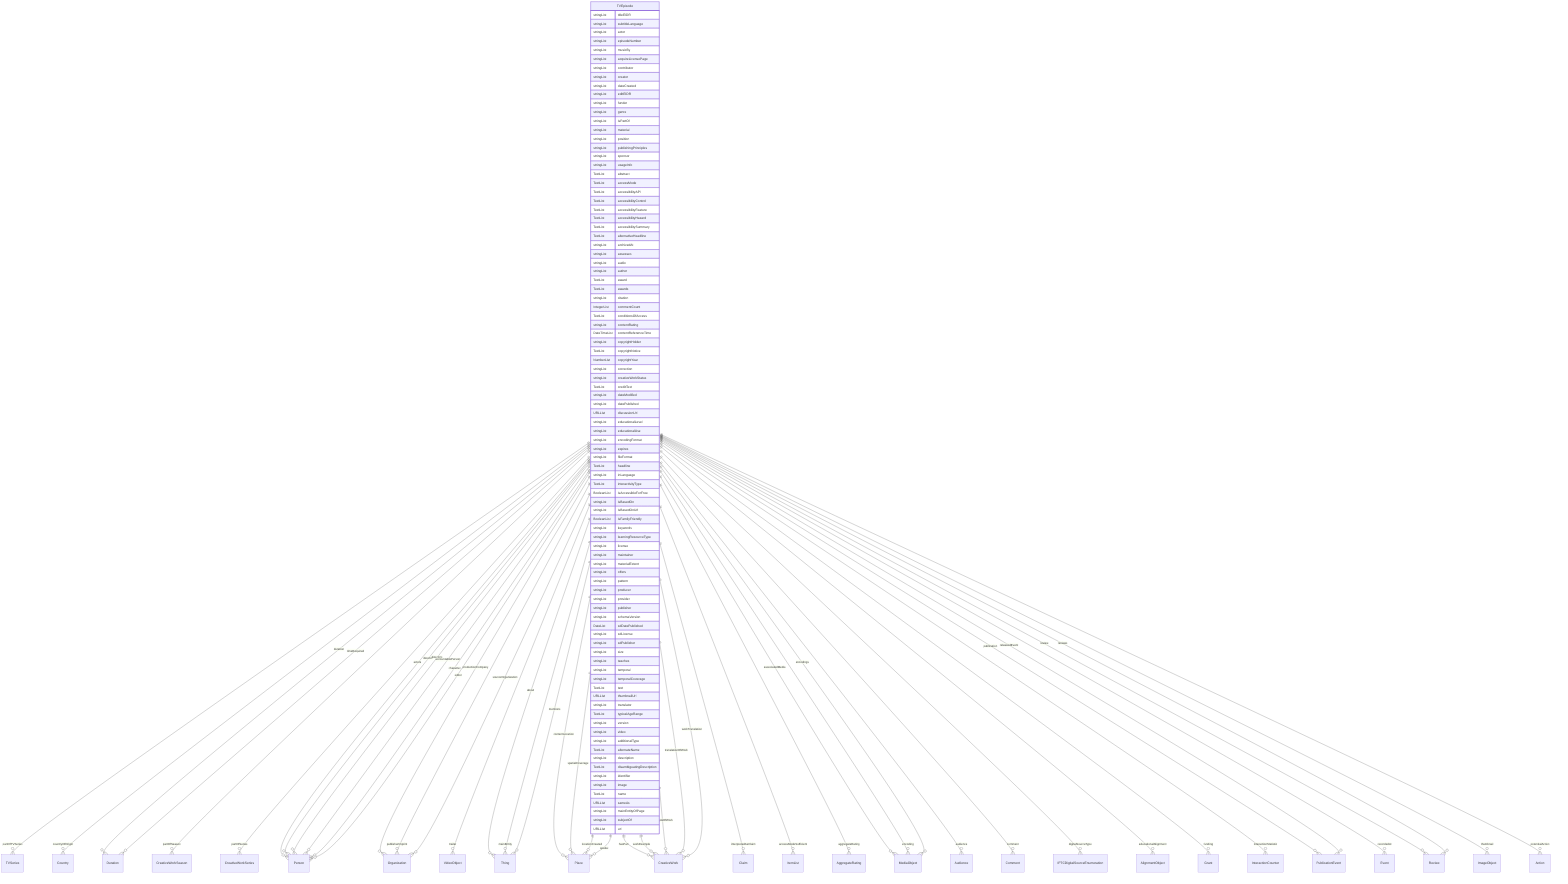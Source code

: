 erDiagram
TVEpisode {
    stringList titleEIDR  
    stringList subtitleLanguage  
    stringList actor  
    stringList episodeNumber  
    stringList musicBy  
    stringList acquireLicensePage  
    stringList contributor  
    stringList creator  
    stringList dateCreated  
    stringList editEIDR  
    stringList funder  
    stringList genre  
    stringList isPartOf  
    stringList material  
    stringList position  
    stringList publishingPrinciples  
    stringList sponsor  
    stringList usageInfo  
    TextList abstract  
    TextList accessMode  
    TextList accessibilityAPI  
    TextList accessibilityControl  
    TextList accessibilityFeature  
    TextList accessibilityHazard  
    TextList accessibilitySummary  
    TextList alternativeHeadline  
    stringList archivedAt  
    stringList assesses  
    stringList audio  
    stringList author  
    TextList award  
    TextList awards  
    stringList citation  
    IntegerList commentCount  
    TextList conditionsOfAccess  
    stringList contentRating  
    DateTimeList contentReferenceTime  
    stringList copyrightHolder  
    TextList copyrightNotice  
    NumberList copyrightYear  
    stringList correction  
    stringList creativeWorkStatus  
    TextList creditText  
    stringList dateModified  
    stringList datePublished  
    URLList discussionUrl  
    stringList educationalLevel  
    stringList educationalUse  
    stringList encodingFormat  
    stringList expires  
    stringList fileFormat  
    TextList headline  
    stringList inLanguage  
    TextList interactivityType  
    BooleanList isAccessibleForFree  
    stringList isBasedOn  
    stringList isBasedOnUrl  
    BooleanList isFamilyFriendly  
    stringList keywords  
    stringList learningResourceType  
    stringList license  
    stringList maintainer  
    stringList materialExtent  
    stringList offers  
    stringList pattern  
    stringList producer  
    stringList provider  
    stringList publisher  
    stringList schemaVersion  
    DateList sdDatePublished  
    stringList sdLicense  
    stringList sdPublisher  
    stringList size  
    stringList teaches  
    stringList temporal  
    stringList temporalCoverage  
    TextList text  
    URLList thumbnailUrl  
    stringList translator  
    TextList typicalAgeRange  
    stringList version  
    stringList video  
    stringList additionalType  
    TextList alternateName  
    stringList description  
    TextList disambiguatingDescription  
    stringList identifier  
    stringList image  
    TextList name  
    URLList sameAs  
    stringList mainEntityOfPage  
    stringList subjectOf  
    URLList url  
}

TVEpisode ||--}o TVSeries : "partOfTVSeries"
TVEpisode ||--}o Country : "countryOfOrigin"
TVEpisode ||--}o Duration : "duration"
TVEpisode ||--}o CreativeWorkSeason : "partOfSeason"
TVEpisode ||--}o CreativeWorkSeries : "partOfSeries"
TVEpisode ||--}o Person : "actors"
TVEpisode ||--}o Person : "director"
TVEpisode ||--}o Person : "directors"
TVEpisode ||--}o Organization : "productionCompany"
TVEpisode ||--}o VideoObject : "trailer"
TVEpisode ||--}o Thing : "about"
TVEpisode ||--}o Place : "contentLocation"
TVEpisode ||--}o CreativeWork : "hasPart"
TVEpisode ||--}o Claim : "interpretedAsClaim"
TVEpisode ||--}o Thing : "mainEntity"
TVEpisode ||--}o Place : "spatialCoverage"
TVEpisode ||--}o CreativeWork : "workExample"
TVEpisode ||--}o ItemList : "accessModeSufficient"
TVEpisode ||--}o Person : "accountablePerson"
TVEpisode ||--}o AggregateRating : "aggregateRating"
TVEpisode ||--}o MediaObject : "associatedMedia"
TVEpisode ||--}o Audience : "audience"
TVEpisode ||--}o Person : "character"
TVEpisode ||--}o Comment : "comment"
TVEpisode ||--}o IPTCDigitalSourceEnumeration : "digitalSourceType"
TVEpisode ||--}o Person : "editor"
TVEpisode ||--}o AlignmentObject : "educationalAlignment"
TVEpisode ||--}o MediaObject : "encoding"
TVEpisode ||--}o MediaObject : "encodings"
TVEpisode ||--}o CreativeWork : "exampleOfWork"
TVEpisode ||--}o Grant : "funding"
TVEpisode ||--}o InteractionCounter : "interactionStatistic"
TVEpisode ||--}o Place : "locationCreated"
TVEpisode ||--}o Thing : "mentions"
TVEpisode ||--}o PublicationEvent : "publication"
TVEpisode ||--}o Organization : "publisherImprint"
TVEpisode ||--}o Event : "recordedAt"
TVEpisode ||--}o PublicationEvent : "releasedEvent"
TVEpisode ||--}o Review : "review"
TVEpisode ||--}o Review : "reviews"
TVEpisode ||--}o Organization : "sourceOrganization"
TVEpisode ||--}o Place : "spatial"
TVEpisode ||--}o ImageObject : "thumbnail"
TVEpisode ||--}o Duration : "timeRequired"
TVEpisode ||--}o CreativeWork : "translationOfWork"
TVEpisode ||--}o CreativeWork : "workTranslation"
TVEpisode ||--}o Action : "potentialAction"